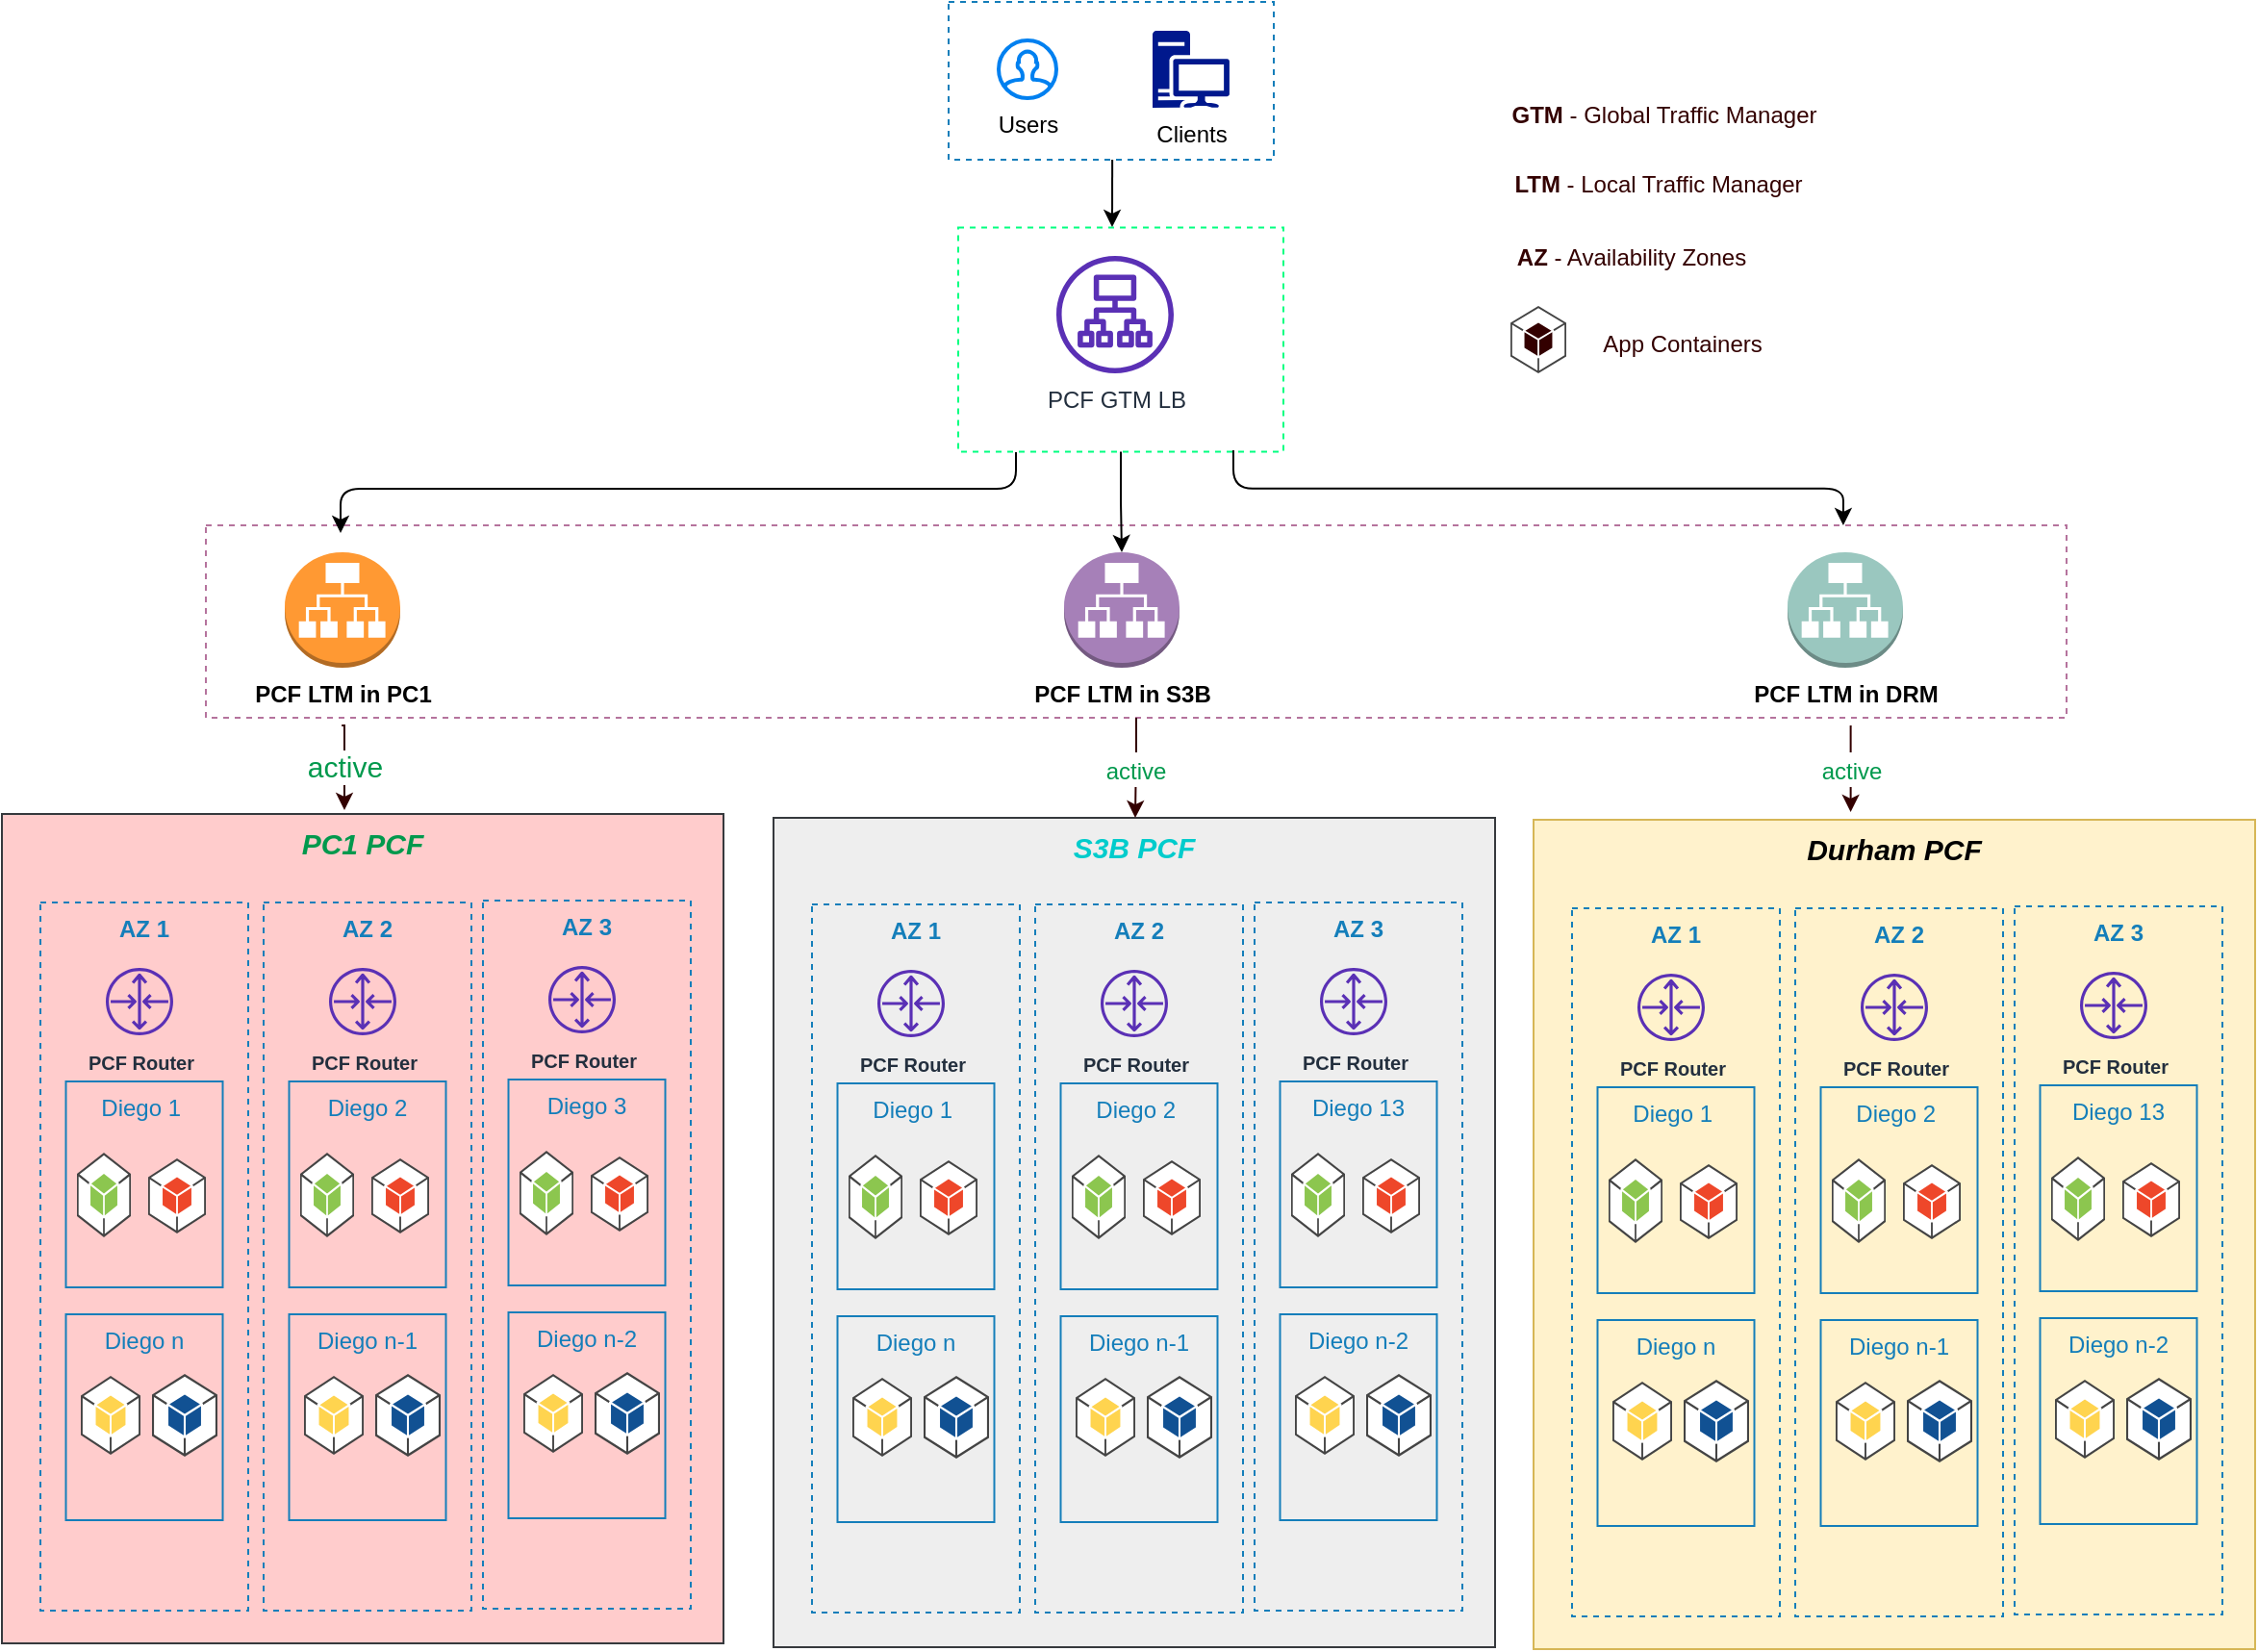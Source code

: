 <mxfile version="14.6.0" type="github">
  <diagram id="tc6vuVGwCVXS1qEcOIbm" name="Page-1">
    <mxGraphModel dx="1422" dy="794" grid="0" gridSize="10" guides="1" tooltips="1" connect="1" arrows="1" fold="1" page="0" pageScale="1" pageWidth="850" pageHeight="1100" math="0" shadow="0">
      <root>
        <mxCell id="0" />
        <mxCell id="1" parent="0" />
        <mxCell id="mSUhU7dha5wKDlsOF0BO-2" value="" style="fillColor=none;dashed=1;verticalAlign=top;fontStyle=0;fontColor=#147EBA;strokeColor=#B5739D;" parent="1" vertex="1">
          <mxGeometry x="140" y="272" width="967" height="100" as="geometry" />
        </mxCell>
        <mxCell id="vAZ1_Js3ERbQowNeJx3b-1" value="Users" style="html=1;verticalLabelPosition=bottom;align=center;labelBackgroundColor=#ffffff;verticalAlign=top;strokeWidth=2;strokeColor=#0080F0;shadow=0;dashed=0;shape=mxgraph.ios7.icons.user;" parent="1" vertex="1">
          <mxGeometry x="552" y="20" width="30" height="30" as="geometry" />
        </mxCell>
        <mxCell id="vAZ1_Js3ERbQowNeJx3b-2" value="Clients" style="aspect=fixed;pointerEvents=1;shadow=0;dashed=0;html=1;strokeColor=none;labelPosition=center;verticalLabelPosition=bottom;verticalAlign=top;align=center;fillColor=#00188D;shape=mxgraph.mscae.enterprise.workstation_client" parent="1" vertex="1">
          <mxGeometry x="632" y="15" width="40" height="40" as="geometry" />
        </mxCell>
        <mxCell id="vAZ1_Js3ERbQowNeJx3b-3" value="PCF GTM LB" style="outlineConnect=0;fontColor=#232F3E;gradientColor=none;fillColor=#5A30B5;strokeColor=none;dashed=0;verticalLabelPosition=bottom;verticalAlign=top;align=center;html=1;fontSize=12;fontStyle=0;aspect=fixed;pointerEvents=1;shape=mxgraph.aws4.application_load_balancer;" parent="1" vertex="1">
          <mxGeometry x="582" y="132" width="61" height="61" as="geometry" />
        </mxCell>
        <mxCell id="vAZ1_Js3ERbQowNeJx3b-4" value="&lt;b&gt;PCF LTM in S3B&lt;/b&gt;" style="outlineConnect=0;dashed=0;verticalLabelPosition=bottom;verticalAlign=top;align=center;html=1;shape=mxgraph.aws3.application_load_balancer;gradientColor=none;fillColor=#A680B8;" parent="1" vertex="1">
          <mxGeometry x="586" y="286" width="60" height="60" as="geometry" />
        </mxCell>
        <mxCell id="vAZ1_Js3ERbQowNeJx3b-5" value="&lt;b&gt;PCF LTM in DRM&lt;/b&gt;" style="outlineConnect=0;dashed=0;verticalLabelPosition=bottom;verticalAlign=top;align=center;html=1;shape=mxgraph.aws3.application_load_balancer;gradientColor=none;fillColor=#9AC7BF;" parent="1" vertex="1">
          <mxGeometry x="962" y="286" width="60" height="60" as="geometry" />
        </mxCell>
        <mxCell id="vAZ1_Js3ERbQowNeJx3b-6" value="PC1 PCF" style="fillColor=#ffcccc;verticalAlign=top;fontStyle=3;strokeColor=#36393d;fontSize=15;fontColor=#00994D;" parent="1" vertex="1">
          <mxGeometry x="34" y="422" width="375" height="431" as="geometry" />
        </mxCell>
        <mxCell id="vAZ1_Js3ERbQowNeJx3b-20" value="" style="group" parent="1" vertex="1" connectable="0">
          <mxGeometry x="54" y="468" width="108" height="368" as="geometry" />
        </mxCell>
        <mxCell id="vAZ1_Js3ERbQowNeJx3b-7" value="AZ 1" style="fillColor=none;strokeColor=#147EBA;dashed=1;verticalAlign=top;fontStyle=1;fontColor=#147EBA;" parent="vAZ1_Js3ERbQowNeJx3b-20" vertex="1">
          <mxGeometry width="108" height="368" as="geometry" />
        </mxCell>
        <mxCell id="vAZ1_Js3ERbQowNeJx3b-13" value="Diego 1 " style="fillColor=none;strokeColor=#147EBA;verticalAlign=top;fontStyle=0;fontColor=#147EBA;" parent="vAZ1_Js3ERbQowNeJx3b-20" vertex="1">
          <mxGeometry x="13.25" y="93" width="81.5" height="107" as="geometry" />
        </mxCell>
        <mxCell id="vAZ1_Js3ERbQowNeJx3b-14" value="Diego n" style="fillColor=none;strokeColor=#147EBA;verticalAlign=top;fontStyle=0;fontColor=#147EBA;" parent="vAZ1_Js3ERbQowNeJx3b-20" vertex="1">
          <mxGeometry x="13.25" y="214" width="81.5" height="107" as="geometry" />
        </mxCell>
        <mxCell id="vAZ1_Js3ERbQowNeJx3b-15" value="" style="outlineConnect=0;dashed=0;verticalLabelPosition=bottom;verticalAlign=top;align=center;html=1;shape=mxgraph.aws3.android;fillColor=#8CC64F;gradientColor=none;strokeColor=#330000;fontColor=#00994D;" parent="vAZ1_Js3ERbQowNeJx3b-20" vertex="1">
          <mxGeometry x="19" y="130" width="28" height="44" as="geometry" />
        </mxCell>
        <mxCell id="vAZ1_Js3ERbQowNeJx3b-16" value="" style="outlineConnect=0;dashed=0;verticalLabelPosition=bottom;verticalAlign=top;align=center;html=1;shape=mxgraph.aws3.android;fillColor=#EE472A;gradientColor=none;strokeColor=#330000;fontColor=#00994D;" parent="vAZ1_Js3ERbQowNeJx3b-20" vertex="1">
          <mxGeometry x="56" y="133" width="30" height="39" as="geometry" />
        </mxCell>
        <mxCell id="vAZ1_Js3ERbQowNeJx3b-17" value="" style="outlineConnect=0;dashed=0;verticalLabelPosition=bottom;verticalAlign=top;align=center;html=1;shape=mxgraph.aws3.android;fillColor=#FFD44F;gradientColor=none;strokeColor=#330000;fontColor=#00994D;" parent="vAZ1_Js3ERbQowNeJx3b-20" vertex="1">
          <mxGeometry x="21" y="246" width="31" height="41" as="geometry" />
        </mxCell>
        <mxCell id="vAZ1_Js3ERbQowNeJx3b-18" value="" style="outlineConnect=0;dashed=0;verticalLabelPosition=bottom;verticalAlign=top;align=center;html=1;shape=mxgraph.aws3.android;fillColor=#115193;gradientColor=none;strokeColor=#330000;fontColor=#00994D;" parent="vAZ1_Js3ERbQowNeJx3b-20" vertex="1">
          <mxGeometry x="58" y="245" width="34" height="43" as="geometry" />
        </mxCell>
        <mxCell id="vAZ1_Js3ERbQowNeJx3b-19" value="&lt;font style=&quot;font-size: 10px&quot;&gt;&lt;b&gt;PCF Router&lt;/b&gt;&lt;/font&gt;" style="outlineConnect=0;fontColor=#232F3E;gradientColor=none;fillColor=#5A30B5;strokeColor=none;dashed=0;verticalLabelPosition=bottom;verticalAlign=top;align=center;html=1;fontSize=12;fontStyle=0;aspect=fixed;pointerEvents=1;shape=mxgraph.aws4.router;" parent="vAZ1_Js3ERbQowNeJx3b-20" vertex="1">
          <mxGeometry x="34" y="34" width="35" height="35" as="geometry" />
        </mxCell>
        <mxCell id="vAZ1_Js3ERbQowNeJx3b-21" value="" style="group" parent="1" vertex="1" connectable="0">
          <mxGeometry x="170" y="468" width="108" height="368" as="geometry" />
        </mxCell>
        <mxCell id="vAZ1_Js3ERbQowNeJx3b-22" value="AZ 2" style="fillColor=none;strokeColor=#147EBA;dashed=1;verticalAlign=top;fontStyle=1;fontColor=#147EBA;" parent="vAZ1_Js3ERbQowNeJx3b-21" vertex="1">
          <mxGeometry width="108" height="368" as="geometry" />
        </mxCell>
        <mxCell id="vAZ1_Js3ERbQowNeJx3b-23" value="Diego 2" style="fillColor=none;strokeColor=#147EBA;verticalAlign=top;fontStyle=0;fontColor=#147EBA;" parent="vAZ1_Js3ERbQowNeJx3b-21" vertex="1">
          <mxGeometry x="13.25" y="93" width="81.5" height="107" as="geometry" />
        </mxCell>
        <mxCell id="vAZ1_Js3ERbQowNeJx3b-24" value="Diego n-1" style="fillColor=none;strokeColor=#147EBA;verticalAlign=top;fontStyle=0;fontColor=#147EBA;" parent="vAZ1_Js3ERbQowNeJx3b-21" vertex="1">
          <mxGeometry x="13.25" y="214" width="81.5" height="107" as="geometry" />
        </mxCell>
        <mxCell id="vAZ1_Js3ERbQowNeJx3b-25" value="" style="outlineConnect=0;dashed=0;verticalLabelPosition=bottom;verticalAlign=top;align=center;html=1;shape=mxgraph.aws3.android;fillColor=#8CC64F;gradientColor=none;strokeColor=#330000;fontColor=#00994D;" parent="vAZ1_Js3ERbQowNeJx3b-21" vertex="1">
          <mxGeometry x="19" y="130" width="28" height="44" as="geometry" />
        </mxCell>
        <mxCell id="vAZ1_Js3ERbQowNeJx3b-26" value="" style="outlineConnect=0;dashed=0;verticalLabelPosition=bottom;verticalAlign=top;align=center;html=1;shape=mxgraph.aws3.android;fillColor=#EE472A;gradientColor=none;strokeColor=#330000;fontColor=#00994D;" parent="vAZ1_Js3ERbQowNeJx3b-21" vertex="1">
          <mxGeometry x="56" y="133" width="30" height="39" as="geometry" />
        </mxCell>
        <mxCell id="vAZ1_Js3ERbQowNeJx3b-27" value="" style="outlineConnect=0;dashed=0;verticalLabelPosition=bottom;verticalAlign=top;align=center;html=1;shape=mxgraph.aws3.android;fillColor=#FFD44F;gradientColor=none;strokeColor=#330000;fontColor=#00994D;" parent="vAZ1_Js3ERbQowNeJx3b-21" vertex="1">
          <mxGeometry x="21" y="246" width="31" height="41" as="geometry" />
        </mxCell>
        <mxCell id="vAZ1_Js3ERbQowNeJx3b-28" value="" style="outlineConnect=0;dashed=0;verticalLabelPosition=bottom;verticalAlign=top;align=center;html=1;shape=mxgraph.aws3.android;fillColor=#115193;gradientColor=none;strokeColor=#330000;fontColor=#00994D;" parent="vAZ1_Js3ERbQowNeJx3b-21" vertex="1">
          <mxGeometry x="58" y="245" width="34" height="43" as="geometry" />
        </mxCell>
        <mxCell id="vAZ1_Js3ERbQowNeJx3b-29" value="&lt;font style=&quot;font-size: 10px&quot;&gt;&lt;b&gt;PCF Router&lt;/b&gt;&lt;/font&gt;" style="outlineConnect=0;fontColor=#232F3E;gradientColor=none;fillColor=#5A30B5;strokeColor=none;dashed=0;verticalLabelPosition=bottom;verticalAlign=top;align=center;html=1;fontSize=12;fontStyle=0;aspect=fixed;pointerEvents=1;shape=mxgraph.aws4.router;" parent="vAZ1_Js3ERbQowNeJx3b-21" vertex="1">
          <mxGeometry x="34" y="34" width="35" height="35" as="geometry" />
        </mxCell>
        <mxCell id="vAZ1_Js3ERbQowNeJx3b-30" value="" style="group" parent="1" vertex="1" connectable="0">
          <mxGeometry x="284" y="467" width="108" height="368" as="geometry" />
        </mxCell>
        <mxCell id="vAZ1_Js3ERbQowNeJx3b-31" value="AZ 3" style="fillColor=none;strokeColor=#147EBA;dashed=1;verticalAlign=top;fontStyle=1;fontColor=#147EBA;" parent="vAZ1_Js3ERbQowNeJx3b-30" vertex="1">
          <mxGeometry width="108" height="368" as="geometry" />
        </mxCell>
        <mxCell id="vAZ1_Js3ERbQowNeJx3b-32" value="Diego 3" style="fillColor=none;strokeColor=#147EBA;verticalAlign=top;fontStyle=0;fontColor=#147EBA;" parent="vAZ1_Js3ERbQowNeJx3b-30" vertex="1">
          <mxGeometry x="13.25" y="93" width="81.5" height="107" as="geometry" />
        </mxCell>
        <mxCell id="vAZ1_Js3ERbQowNeJx3b-33" value="Diego n-2" style="fillColor=none;strokeColor=#147EBA;verticalAlign=top;fontStyle=0;fontColor=#147EBA;" parent="vAZ1_Js3ERbQowNeJx3b-30" vertex="1">
          <mxGeometry x="13.25" y="214" width="81.5" height="107" as="geometry" />
        </mxCell>
        <mxCell id="vAZ1_Js3ERbQowNeJx3b-34" value="" style="outlineConnect=0;dashed=0;verticalLabelPosition=bottom;verticalAlign=top;align=center;html=1;shape=mxgraph.aws3.android;fillColor=#8CC64F;gradientColor=none;strokeColor=#330000;fontColor=#00994D;" parent="vAZ1_Js3ERbQowNeJx3b-30" vertex="1">
          <mxGeometry x="19" y="130" width="28" height="44" as="geometry" />
        </mxCell>
        <mxCell id="vAZ1_Js3ERbQowNeJx3b-35" value="" style="outlineConnect=0;dashed=0;verticalLabelPosition=bottom;verticalAlign=top;align=center;html=1;shape=mxgraph.aws3.android;fillColor=#EE472A;gradientColor=none;strokeColor=#330000;fontColor=#00994D;" parent="vAZ1_Js3ERbQowNeJx3b-30" vertex="1">
          <mxGeometry x="56" y="133" width="30" height="39" as="geometry" />
        </mxCell>
        <mxCell id="vAZ1_Js3ERbQowNeJx3b-36" value="" style="outlineConnect=0;dashed=0;verticalLabelPosition=bottom;verticalAlign=top;align=center;html=1;shape=mxgraph.aws3.android;fillColor=#FFD44F;gradientColor=none;strokeColor=#330000;fontColor=#00994D;" parent="vAZ1_Js3ERbQowNeJx3b-30" vertex="1">
          <mxGeometry x="21" y="246" width="31" height="41" as="geometry" />
        </mxCell>
        <mxCell id="vAZ1_Js3ERbQowNeJx3b-37" value="" style="outlineConnect=0;dashed=0;verticalLabelPosition=bottom;verticalAlign=top;align=center;html=1;shape=mxgraph.aws3.android;fillColor=#115193;gradientColor=none;strokeColor=#330000;fontColor=#00994D;" parent="vAZ1_Js3ERbQowNeJx3b-30" vertex="1">
          <mxGeometry x="58" y="245" width="34" height="43" as="geometry" />
        </mxCell>
        <mxCell id="vAZ1_Js3ERbQowNeJx3b-38" value="&lt;font style=&quot;font-size: 10px&quot;&gt;&lt;b&gt;PCF Router&lt;/b&gt;&lt;/font&gt;" style="outlineConnect=0;fontColor=#232F3E;gradientColor=none;fillColor=#5A30B5;strokeColor=none;dashed=0;verticalLabelPosition=bottom;verticalAlign=top;align=center;html=1;fontSize=12;fontStyle=0;aspect=fixed;pointerEvents=1;shape=mxgraph.aws4.router;" parent="vAZ1_Js3ERbQowNeJx3b-30" vertex="1">
          <mxGeometry x="34" y="34" width="35" height="35" as="geometry" />
        </mxCell>
        <mxCell id="vAZ1_Js3ERbQowNeJx3b-39" value="S3B PCF" style="verticalAlign=top;fontStyle=3;fontSize=15;fillColor=#eeeeee;strokeColor=#36393d;fontColor=#00CCCC;" parent="1" vertex="1">
          <mxGeometry x="435" y="424" width="375" height="431" as="geometry" />
        </mxCell>
        <mxCell id="vAZ1_Js3ERbQowNeJx3b-40" value="" style="group" parent="1" vertex="1" connectable="0">
          <mxGeometry x="455" y="469" width="108" height="368" as="geometry" />
        </mxCell>
        <mxCell id="vAZ1_Js3ERbQowNeJx3b-41" value="AZ 1" style="fillColor=none;strokeColor=#147EBA;dashed=1;verticalAlign=top;fontStyle=1;fontColor=#147EBA;" parent="vAZ1_Js3ERbQowNeJx3b-40" vertex="1">
          <mxGeometry width="108" height="368" as="geometry" />
        </mxCell>
        <mxCell id="vAZ1_Js3ERbQowNeJx3b-42" value="Diego 1 " style="fillColor=none;strokeColor=#147EBA;verticalAlign=top;fontStyle=0;fontColor=#147EBA;" parent="vAZ1_Js3ERbQowNeJx3b-40" vertex="1">
          <mxGeometry x="13.25" y="93" width="81.5" height="107" as="geometry" />
        </mxCell>
        <mxCell id="vAZ1_Js3ERbQowNeJx3b-43" value="Diego n" style="fillColor=none;strokeColor=#147EBA;verticalAlign=top;fontStyle=0;fontColor=#147EBA;" parent="vAZ1_Js3ERbQowNeJx3b-40" vertex="1">
          <mxGeometry x="13.25" y="214" width="81.5" height="107" as="geometry" />
        </mxCell>
        <mxCell id="vAZ1_Js3ERbQowNeJx3b-44" value="" style="outlineConnect=0;dashed=0;verticalLabelPosition=bottom;verticalAlign=top;align=center;html=1;shape=mxgraph.aws3.android;fillColor=#8CC64F;gradientColor=none;strokeColor=#330000;fontColor=#00994D;" parent="vAZ1_Js3ERbQowNeJx3b-40" vertex="1">
          <mxGeometry x="19" y="130" width="28" height="44" as="geometry" />
        </mxCell>
        <mxCell id="vAZ1_Js3ERbQowNeJx3b-45" value="" style="outlineConnect=0;dashed=0;verticalLabelPosition=bottom;verticalAlign=top;align=center;html=1;shape=mxgraph.aws3.android;fillColor=#EE472A;gradientColor=none;strokeColor=#330000;fontColor=#00994D;" parent="vAZ1_Js3ERbQowNeJx3b-40" vertex="1">
          <mxGeometry x="56" y="133" width="30" height="39" as="geometry" />
        </mxCell>
        <mxCell id="vAZ1_Js3ERbQowNeJx3b-46" value="" style="outlineConnect=0;dashed=0;verticalLabelPosition=bottom;verticalAlign=top;align=center;html=1;shape=mxgraph.aws3.android;fillColor=#FFD44F;gradientColor=none;strokeColor=#330000;fontColor=#00994D;" parent="vAZ1_Js3ERbQowNeJx3b-40" vertex="1">
          <mxGeometry x="21" y="246" width="31" height="41" as="geometry" />
        </mxCell>
        <mxCell id="vAZ1_Js3ERbQowNeJx3b-47" value="" style="outlineConnect=0;dashed=0;verticalLabelPosition=bottom;verticalAlign=top;align=center;html=1;shape=mxgraph.aws3.android;fillColor=#115193;gradientColor=none;strokeColor=#330000;fontColor=#00994D;" parent="vAZ1_Js3ERbQowNeJx3b-40" vertex="1">
          <mxGeometry x="58" y="245" width="34" height="43" as="geometry" />
        </mxCell>
        <mxCell id="vAZ1_Js3ERbQowNeJx3b-48" value="&lt;font style=&quot;font-size: 10px&quot;&gt;&lt;b&gt;PCF Router&lt;/b&gt;&lt;/font&gt;" style="outlineConnect=0;fontColor=#232F3E;gradientColor=none;fillColor=#5A30B5;strokeColor=none;dashed=0;verticalLabelPosition=bottom;verticalAlign=top;align=center;html=1;fontSize=12;fontStyle=0;aspect=fixed;pointerEvents=1;shape=mxgraph.aws4.router;" parent="vAZ1_Js3ERbQowNeJx3b-40" vertex="1">
          <mxGeometry x="34" y="34" width="35" height="35" as="geometry" />
        </mxCell>
        <mxCell id="vAZ1_Js3ERbQowNeJx3b-49" value="" style="group" parent="1" vertex="1" connectable="0">
          <mxGeometry x="571" y="469" width="108" height="368" as="geometry" />
        </mxCell>
        <mxCell id="vAZ1_Js3ERbQowNeJx3b-50" value="AZ 2" style="fillColor=none;strokeColor=#147EBA;dashed=1;verticalAlign=top;fontStyle=1;fontColor=#147EBA;" parent="vAZ1_Js3ERbQowNeJx3b-49" vertex="1">
          <mxGeometry width="108" height="368" as="geometry" />
        </mxCell>
        <mxCell id="vAZ1_Js3ERbQowNeJx3b-51" value="Diego 2 " style="fillColor=none;strokeColor=#147EBA;verticalAlign=top;fontStyle=0;fontColor=#147EBA;" parent="vAZ1_Js3ERbQowNeJx3b-49" vertex="1">
          <mxGeometry x="13.25" y="93" width="81.5" height="107" as="geometry" />
        </mxCell>
        <mxCell id="vAZ1_Js3ERbQowNeJx3b-52" value="Diego n-1" style="fillColor=none;strokeColor=#147EBA;verticalAlign=top;fontStyle=0;fontColor=#147EBA;" parent="vAZ1_Js3ERbQowNeJx3b-49" vertex="1">
          <mxGeometry x="13.25" y="214" width="81.5" height="107" as="geometry" />
        </mxCell>
        <mxCell id="vAZ1_Js3ERbQowNeJx3b-53" value="" style="outlineConnect=0;dashed=0;verticalLabelPosition=bottom;verticalAlign=top;align=center;html=1;shape=mxgraph.aws3.android;fillColor=#8CC64F;gradientColor=none;strokeColor=#330000;fontColor=#00994D;" parent="vAZ1_Js3ERbQowNeJx3b-49" vertex="1">
          <mxGeometry x="19" y="130" width="28" height="44" as="geometry" />
        </mxCell>
        <mxCell id="vAZ1_Js3ERbQowNeJx3b-54" value="" style="outlineConnect=0;dashed=0;verticalLabelPosition=bottom;verticalAlign=top;align=center;html=1;shape=mxgraph.aws3.android;fillColor=#EE472A;gradientColor=none;strokeColor=#330000;fontColor=#00994D;" parent="vAZ1_Js3ERbQowNeJx3b-49" vertex="1">
          <mxGeometry x="56" y="133" width="30" height="39" as="geometry" />
        </mxCell>
        <mxCell id="vAZ1_Js3ERbQowNeJx3b-55" value="" style="outlineConnect=0;dashed=0;verticalLabelPosition=bottom;verticalAlign=top;align=center;html=1;shape=mxgraph.aws3.android;fillColor=#FFD44F;gradientColor=none;strokeColor=#330000;fontColor=#00994D;" parent="vAZ1_Js3ERbQowNeJx3b-49" vertex="1">
          <mxGeometry x="21" y="246" width="31" height="41" as="geometry" />
        </mxCell>
        <mxCell id="vAZ1_Js3ERbQowNeJx3b-56" value="" style="outlineConnect=0;dashed=0;verticalLabelPosition=bottom;verticalAlign=top;align=center;html=1;shape=mxgraph.aws3.android;fillColor=#115193;gradientColor=none;strokeColor=#330000;fontColor=#00994D;" parent="vAZ1_Js3ERbQowNeJx3b-49" vertex="1">
          <mxGeometry x="58" y="245" width="34" height="43" as="geometry" />
        </mxCell>
        <mxCell id="vAZ1_Js3ERbQowNeJx3b-57" value="&lt;font style=&quot;font-size: 10px&quot;&gt;&lt;b&gt;PCF Router&lt;/b&gt;&lt;/font&gt;" style="outlineConnect=0;fontColor=#232F3E;gradientColor=none;fillColor=#5A30B5;strokeColor=none;dashed=0;verticalLabelPosition=bottom;verticalAlign=top;align=center;html=1;fontSize=12;fontStyle=0;aspect=fixed;pointerEvents=1;shape=mxgraph.aws4.router;" parent="vAZ1_Js3ERbQowNeJx3b-49" vertex="1">
          <mxGeometry x="34" y="34" width="35" height="35" as="geometry" />
        </mxCell>
        <mxCell id="vAZ1_Js3ERbQowNeJx3b-58" value="" style="group" parent="1" vertex="1" connectable="0">
          <mxGeometry x="685" y="468" width="108" height="368" as="geometry" />
        </mxCell>
        <mxCell id="vAZ1_Js3ERbQowNeJx3b-59" value="AZ 3" style="fillColor=none;strokeColor=#147EBA;dashed=1;verticalAlign=top;fontStyle=1;fontColor=#147EBA;" parent="vAZ1_Js3ERbQowNeJx3b-58" vertex="1">
          <mxGeometry width="108" height="368" as="geometry" />
        </mxCell>
        <mxCell id="vAZ1_Js3ERbQowNeJx3b-60" value="Diego 13" style="fillColor=none;strokeColor=#147EBA;verticalAlign=top;fontStyle=0;fontColor=#147EBA;" parent="vAZ1_Js3ERbQowNeJx3b-58" vertex="1">
          <mxGeometry x="13.25" y="93" width="81.5" height="107" as="geometry" />
        </mxCell>
        <mxCell id="vAZ1_Js3ERbQowNeJx3b-61" value="Diego n-2" style="fillColor=none;strokeColor=#147EBA;verticalAlign=top;fontStyle=0;fontColor=#147EBA;" parent="vAZ1_Js3ERbQowNeJx3b-58" vertex="1">
          <mxGeometry x="13.25" y="214" width="81.5" height="107" as="geometry" />
        </mxCell>
        <mxCell id="vAZ1_Js3ERbQowNeJx3b-62" value="" style="outlineConnect=0;dashed=0;verticalLabelPosition=bottom;verticalAlign=top;align=center;html=1;shape=mxgraph.aws3.android;fillColor=#8CC64F;gradientColor=none;strokeColor=#330000;fontColor=#00994D;" parent="vAZ1_Js3ERbQowNeJx3b-58" vertex="1">
          <mxGeometry x="19" y="130" width="28" height="44" as="geometry" />
        </mxCell>
        <mxCell id="vAZ1_Js3ERbQowNeJx3b-63" value="" style="outlineConnect=0;dashed=0;verticalLabelPosition=bottom;verticalAlign=top;align=center;html=1;shape=mxgraph.aws3.android;fillColor=#EE472A;gradientColor=none;strokeColor=#330000;fontColor=#00994D;" parent="vAZ1_Js3ERbQowNeJx3b-58" vertex="1">
          <mxGeometry x="56" y="133" width="30" height="39" as="geometry" />
        </mxCell>
        <mxCell id="vAZ1_Js3ERbQowNeJx3b-64" value="" style="outlineConnect=0;dashed=0;verticalLabelPosition=bottom;verticalAlign=top;align=center;html=1;shape=mxgraph.aws3.android;fillColor=#FFD44F;gradientColor=none;strokeColor=#330000;fontColor=#00994D;" parent="vAZ1_Js3ERbQowNeJx3b-58" vertex="1">
          <mxGeometry x="21" y="246" width="31" height="41" as="geometry" />
        </mxCell>
        <mxCell id="vAZ1_Js3ERbQowNeJx3b-65" value="" style="outlineConnect=0;dashed=0;verticalLabelPosition=bottom;verticalAlign=top;align=center;html=1;shape=mxgraph.aws3.android;fillColor=#115193;gradientColor=none;strokeColor=#330000;fontColor=#00994D;" parent="vAZ1_Js3ERbQowNeJx3b-58" vertex="1">
          <mxGeometry x="58" y="245" width="34" height="43" as="geometry" />
        </mxCell>
        <mxCell id="vAZ1_Js3ERbQowNeJx3b-66" value="&lt;font style=&quot;font-size: 10px&quot;&gt;&lt;b&gt;PCF Router&lt;/b&gt;&lt;/font&gt;" style="outlineConnect=0;fontColor=#232F3E;gradientColor=none;fillColor=#5A30B5;strokeColor=none;dashed=0;verticalLabelPosition=bottom;verticalAlign=top;align=center;html=1;fontSize=12;fontStyle=0;aspect=fixed;pointerEvents=1;shape=mxgraph.aws4.router;" parent="vAZ1_Js3ERbQowNeJx3b-58" vertex="1">
          <mxGeometry x="34" y="34" width="35" height="35" as="geometry" />
        </mxCell>
        <mxCell id="vAZ1_Js3ERbQowNeJx3b-69" value="" style="fillColor=none;strokeColor=#147EBA;dashed=1;verticalAlign=top;fontStyle=0;fontColor=#147EBA;" parent="1" vertex="1">
          <mxGeometry x="526" width="169" height="82" as="geometry" />
        </mxCell>
        <mxCell id="yewCtgdkspyeEMJHnDZA-30" value="" style="edgeStyle=orthogonalEdgeStyle;rounded=0;orthogonalLoop=1;jettySize=auto;html=1;" edge="1" parent="1" source="vAZ1_Js3ERbQowNeJx3b-70" target="vAZ1_Js3ERbQowNeJx3b-4">
          <mxGeometry relative="1" as="geometry" />
        </mxCell>
        <mxCell id="vAZ1_Js3ERbQowNeJx3b-70" value="" style="fillColor=none;dashed=1;verticalAlign=top;fontStyle=0;fontColor=#147EBA;strokeColor=#00FF80;" parent="1" vertex="1">
          <mxGeometry x="531" y="117.25" width="169" height="116.5" as="geometry" />
        </mxCell>
        <mxCell id="mSUhU7dha5wKDlsOF0BO-14" value="&lt;font style=&quot;font-size: 12px&quot;&gt;active&lt;/font&gt;" style="edgeStyle=orthogonalEdgeStyle;rounded=0;orthogonalLoop=1;jettySize=auto;html=1;strokeColor=#330000;fontSize=15;fontColor=#00994D;exitX=0.5;exitY=1;exitDx=0;exitDy=0;" parent="1" source="mSUhU7dha5wKDlsOF0BO-2" target="vAZ1_Js3ERbQowNeJx3b-39" edge="1">
          <mxGeometry relative="1" as="geometry">
            <Array as="points">
              <mxPoint x="623" y="388" />
              <mxPoint x="623" y="388" />
            </Array>
          </mxGeometry>
        </mxCell>
        <mxCell id="mSUhU7dha5wKDlsOF0BO-3" value="" style="endArrow=classic;html=1;fontSize=15;fontColor=#00994D;exitX=0.456;exitY=1.037;exitDx=0;exitDy=0;exitPerimeter=0;" parent="1" edge="1">
          <mxGeometry width="50" height="50" relative="1" as="geometry">
            <mxPoint x="611.064" y="82.004" as="sourcePoint" />
            <mxPoint x="611" y="116.97" as="targetPoint" />
          </mxGeometry>
        </mxCell>
        <mxCell id="mSUhU7dha5wKDlsOF0BO-4" value="" style="endArrow=classic;html=1;fontSize=15;fontColor=#00994D;edgeStyle=orthogonalEdgeStyle;" parent="1" edge="1">
          <mxGeometry width="50" height="50" relative="1" as="geometry">
            <mxPoint x="561" y="234" as="sourcePoint" />
            <mxPoint x="210" y="276" as="targetPoint" />
            <Array as="points">
              <mxPoint x="561" y="253" />
              <mxPoint x="210" y="253" />
            </Array>
          </mxGeometry>
        </mxCell>
        <mxCell id="mSUhU7dha5wKDlsOF0BO-5" value="" style="endArrow=classic;html=1;fontSize=15;fontColor=#00994D;exitX=0.846;exitY=0.994;exitDx=0;exitDy=0;entryX=0.88;entryY=0;entryDx=0;entryDy=0;entryPerimeter=0;edgeStyle=orthogonalEdgeStyle;exitPerimeter=0;" parent="1" source="vAZ1_Js3ERbQowNeJx3b-70" target="mSUhU7dha5wKDlsOF0BO-2" edge="1">
          <mxGeometry width="50" height="50" relative="1" as="geometry">
            <mxPoint x="367.25" y="259.5" as="sourcePoint" />
            <mxPoint x="209.078" y="286.026" as="targetPoint" />
          </mxGeometry>
        </mxCell>
        <mxCell id="mSUhU7dha5wKDlsOF0BO-15" value="active" style="edgeStyle=orthogonalEdgeStyle;rounded=0;orthogonalLoop=1;jettySize=auto;html=1;strokeColor=#330000;fontSize=15;fontColor=#00994D;exitX=0.073;exitY=1.04;exitDx=0;exitDy=0;exitPerimeter=0;" parent="1" edge="1" source="mSUhU7dha5wKDlsOF0BO-2">
          <mxGeometry relative="1" as="geometry">
            <mxPoint x="410" y="373" as="sourcePoint" />
            <mxPoint x="212" y="420" as="targetPoint" />
            <Array as="points">
              <mxPoint x="212" y="376" />
            </Array>
          </mxGeometry>
        </mxCell>
        <mxCell id="mSUhU7dha5wKDlsOF0BO-16" value="&lt;font style=&quot;font-size: 12px&quot; color=&quot;#330000&quot;&gt;&lt;b&gt;GTM &lt;/b&gt;- Global Traffic&amp;nbsp;&lt;/font&gt;&lt;font color=&quot;#330000&quot;&gt;&lt;span style=&quot;font-size: 12px&quot;&gt;Manager&lt;/span&gt;&lt;/font&gt;" style="text;html=1;strokeColor=none;fillColor=none;align=center;verticalAlign=middle;whiteSpace=wrap;rounded=0;fontSize=15;fontColor=#00994D;" parent="1" vertex="1">
          <mxGeometry x="786" y="47" width="224" height="20" as="geometry" />
        </mxCell>
        <mxCell id="mSUhU7dha5wKDlsOF0BO-17" value="&lt;font style=&quot;font-size: 12px&quot; color=&quot;#330000&quot;&gt;&lt;b&gt;LTM &lt;/b&gt;- Local Traffic&amp;nbsp;&lt;/font&gt;&lt;font color=&quot;#330000&quot;&gt;&lt;span style=&quot;font-size: 12px&quot;&gt;Manager&lt;/span&gt;&lt;/font&gt;" style="text;html=1;strokeColor=none;fillColor=none;align=center;verticalAlign=middle;whiteSpace=wrap;rounded=0;fontSize=15;fontColor=#00994D;" parent="1" vertex="1">
          <mxGeometry x="783" y="83" width="224" height="20" as="geometry" />
        </mxCell>
        <mxCell id="mSUhU7dha5wKDlsOF0BO-18" value="&lt;font style=&quot;font-size: 12px&quot; color=&quot;#330000&quot;&gt;&lt;b&gt;AZ&amp;nbsp;&lt;/b&gt;- Availability Zones&lt;/font&gt;" style="text;html=1;strokeColor=none;fillColor=none;align=center;verticalAlign=middle;whiteSpace=wrap;rounded=0;fontSize=15;fontColor=#00994D;" parent="1" vertex="1">
          <mxGeometry x="804" y="121" width="154" height="20" as="geometry" />
        </mxCell>
        <mxCell id="mSUhU7dha5wKDlsOF0BO-28" value="" style="outlineConnect=0;dashed=0;verticalLabelPosition=bottom;verticalAlign=top;align=center;html=1;shape=mxgraph.aws3.android;gradientColor=none;strokeColor=#B5739D;fontSize=15;fontColor=#00994D;fillColor=#330000;" parent="1" vertex="1">
          <mxGeometry x="818" y="158" width="29" height="35" as="geometry" />
        </mxCell>
        <mxCell id="mSUhU7dha5wKDlsOF0BO-29" value="&lt;font color=&quot;#330000&quot;&gt;&lt;span style=&quot;font-size: 12px&quot;&gt;App Containers&lt;/span&gt;&lt;/font&gt;" style="text;html=1;strokeColor=none;fillColor=none;align=center;verticalAlign=middle;whiteSpace=wrap;rounded=0;fontSize=15;fontColor=#00994D;" parent="1" vertex="1">
          <mxGeometry x="849" y="165.5" width="117" height="20" as="geometry" />
        </mxCell>
        <mxCell id="yewCtgdkspyeEMJHnDZA-1" value="Durham PCF" style="verticalAlign=top;fontStyle=3;fontSize=15;fillColor=#fff2cc;strokeColor=#d6b656;" vertex="1" parent="1">
          <mxGeometry x="830" y="425" width="375" height="431" as="geometry" />
        </mxCell>
        <mxCell id="yewCtgdkspyeEMJHnDZA-2" value="" style="group" vertex="1" connectable="0" parent="1">
          <mxGeometry x="850" y="471" width="108" height="368" as="geometry" />
        </mxCell>
        <mxCell id="yewCtgdkspyeEMJHnDZA-3" value="AZ 1" style="fillColor=none;strokeColor=#147EBA;dashed=1;verticalAlign=top;fontStyle=1;fontColor=#147EBA;" vertex="1" parent="yewCtgdkspyeEMJHnDZA-2">
          <mxGeometry width="108" height="368" as="geometry" />
        </mxCell>
        <mxCell id="yewCtgdkspyeEMJHnDZA-4" value="Diego 1 " style="fillColor=none;strokeColor=#147EBA;verticalAlign=top;fontStyle=0;fontColor=#147EBA;" vertex="1" parent="yewCtgdkspyeEMJHnDZA-2">
          <mxGeometry x="13.25" y="93" width="81.5" height="107" as="geometry" />
        </mxCell>
        <mxCell id="yewCtgdkspyeEMJHnDZA-5" value="Diego n" style="fillColor=none;strokeColor=#147EBA;verticalAlign=top;fontStyle=0;fontColor=#147EBA;" vertex="1" parent="yewCtgdkspyeEMJHnDZA-2">
          <mxGeometry x="13.25" y="214" width="81.5" height="107" as="geometry" />
        </mxCell>
        <mxCell id="yewCtgdkspyeEMJHnDZA-6" value="" style="outlineConnect=0;dashed=0;verticalLabelPosition=bottom;verticalAlign=top;align=center;html=1;shape=mxgraph.aws3.android;fillColor=#8CC64F;gradientColor=none;strokeColor=#330000;fontColor=#00994D;" vertex="1" parent="yewCtgdkspyeEMJHnDZA-2">
          <mxGeometry x="19" y="130" width="28" height="44" as="geometry" />
        </mxCell>
        <mxCell id="yewCtgdkspyeEMJHnDZA-7" value="" style="outlineConnect=0;dashed=0;verticalLabelPosition=bottom;verticalAlign=top;align=center;html=1;shape=mxgraph.aws3.android;fillColor=#EE472A;gradientColor=none;strokeColor=#330000;fontColor=#00994D;" vertex="1" parent="yewCtgdkspyeEMJHnDZA-2">
          <mxGeometry x="56" y="133" width="30" height="39" as="geometry" />
        </mxCell>
        <mxCell id="yewCtgdkspyeEMJHnDZA-8" value="" style="outlineConnect=0;dashed=0;verticalLabelPosition=bottom;verticalAlign=top;align=center;html=1;shape=mxgraph.aws3.android;fillColor=#FFD44F;gradientColor=none;strokeColor=#330000;fontColor=#00994D;" vertex="1" parent="yewCtgdkspyeEMJHnDZA-2">
          <mxGeometry x="21" y="246" width="31" height="41" as="geometry" />
        </mxCell>
        <mxCell id="yewCtgdkspyeEMJHnDZA-9" value="" style="outlineConnect=0;dashed=0;verticalLabelPosition=bottom;verticalAlign=top;align=center;html=1;shape=mxgraph.aws3.android;fillColor=#115193;gradientColor=none;strokeColor=#330000;fontColor=#00994D;" vertex="1" parent="yewCtgdkspyeEMJHnDZA-2">
          <mxGeometry x="58" y="245" width="34" height="43" as="geometry" />
        </mxCell>
        <mxCell id="yewCtgdkspyeEMJHnDZA-10" value="&lt;font style=&quot;font-size: 10px&quot;&gt;&lt;b&gt;PCF Router&lt;/b&gt;&lt;/font&gt;" style="outlineConnect=0;fontColor=#232F3E;gradientColor=none;fillColor=#5A30B5;strokeColor=none;dashed=0;verticalLabelPosition=bottom;verticalAlign=top;align=center;html=1;fontSize=12;fontStyle=0;aspect=fixed;pointerEvents=1;shape=mxgraph.aws4.router;" vertex="1" parent="yewCtgdkspyeEMJHnDZA-2">
          <mxGeometry x="34" y="34" width="35" height="35" as="geometry" />
        </mxCell>
        <mxCell id="yewCtgdkspyeEMJHnDZA-11" value="" style="group" vertex="1" connectable="0" parent="1">
          <mxGeometry x="966" y="471" width="108" height="368" as="geometry" />
        </mxCell>
        <mxCell id="yewCtgdkspyeEMJHnDZA-12" value="AZ 2" style="fillColor=none;strokeColor=#147EBA;dashed=1;verticalAlign=top;fontStyle=1;fontColor=#147EBA;" vertex="1" parent="yewCtgdkspyeEMJHnDZA-11">
          <mxGeometry width="108" height="368" as="geometry" />
        </mxCell>
        <mxCell id="yewCtgdkspyeEMJHnDZA-13" value="Diego 2 " style="fillColor=none;strokeColor=#147EBA;verticalAlign=top;fontStyle=0;fontColor=#147EBA;" vertex="1" parent="yewCtgdkspyeEMJHnDZA-11">
          <mxGeometry x="13.25" y="93" width="81.5" height="107" as="geometry" />
        </mxCell>
        <mxCell id="yewCtgdkspyeEMJHnDZA-14" value="Diego n-1" style="fillColor=none;strokeColor=#147EBA;verticalAlign=top;fontStyle=0;fontColor=#147EBA;" vertex="1" parent="yewCtgdkspyeEMJHnDZA-11">
          <mxGeometry x="13.25" y="214" width="81.5" height="107" as="geometry" />
        </mxCell>
        <mxCell id="yewCtgdkspyeEMJHnDZA-15" value="" style="outlineConnect=0;dashed=0;verticalLabelPosition=bottom;verticalAlign=top;align=center;html=1;shape=mxgraph.aws3.android;fillColor=#8CC64F;gradientColor=none;strokeColor=#330000;fontColor=#00994D;" vertex="1" parent="yewCtgdkspyeEMJHnDZA-11">
          <mxGeometry x="19" y="130" width="28" height="44" as="geometry" />
        </mxCell>
        <mxCell id="yewCtgdkspyeEMJHnDZA-16" value="" style="outlineConnect=0;dashed=0;verticalLabelPosition=bottom;verticalAlign=top;align=center;html=1;shape=mxgraph.aws3.android;fillColor=#EE472A;gradientColor=none;strokeColor=#330000;fontColor=#00994D;" vertex="1" parent="yewCtgdkspyeEMJHnDZA-11">
          <mxGeometry x="56" y="133" width="30" height="39" as="geometry" />
        </mxCell>
        <mxCell id="yewCtgdkspyeEMJHnDZA-17" value="" style="outlineConnect=0;dashed=0;verticalLabelPosition=bottom;verticalAlign=top;align=center;html=1;shape=mxgraph.aws3.android;fillColor=#FFD44F;gradientColor=none;strokeColor=#330000;fontColor=#00994D;" vertex="1" parent="yewCtgdkspyeEMJHnDZA-11">
          <mxGeometry x="21" y="246" width="31" height="41" as="geometry" />
        </mxCell>
        <mxCell id="yewCtgdkspyeEMJHnDZA-18" value="" style="outlineConnect=0;dashed=0;verticalLabelPosition=bottom;verticalAlign=top;align=center;html=1;shape=mxgraph.aws3.android;fillColor=#115193;gradientColor=none;strokeColor=#330000;fontColor=#00994D;" vertex="1" parent="yewCtgdkspyeEMJHnDZA-11">
          <mxGeometry x="58" y="245" width="34" height="43" as="geometry" />
        </mxCell>
        <mxCell id="yewCtgdkspyeEMJHnDZA-19" value="&lt;font style=&quot;font-size: 10px&quot;&gt;&lt;b&gt;PCF Router&lt;/b&gt;&lt;/font&gt;" style="outlineConnect=0;fontColor=#232F3E;gradientColor=none;fillColor=#5A30B5;strokeColor=none;dashed=0;verticalLabelPosition=bottom;verticalAlign=top;align=center;html=1;fontSize=12;fontStyle=0;aspect=fixed;pointerEvents=1;shape=mxgraph.aws4.router;" vertex="1" parent="yewCtgdkspyeEMJHnDZA-11">
          <mxGeometry x="34" y="34" width="35" height="35" as="geometry" />
        </mxCell>
        <mxCell id="yewCtgdkspyeEMJHnDZA-20" value="" style="group" vertex="1" connectable="0" parent="1">
          <mxGeometry x="1080" y="470" width="108" height="368" as="geometry" />
        </mxCell>
        <mxCell id="yewCtgdkspyeEMJHnDZA-21" value="AZ 3" style="fillColor=none;strokeColor=#147EBA;dashed=1;verticalAlign=top;fontStyle=1;fontColor=#147EBA;" vertex="1" parent="yewCtgdkspyeEMJHnDZA-20">
          <mxGeometry width="108" height="368" as="geometry" />
        </mxCell>
        <mxCell id="yewCtgdkspyeEMJHnDZA-22" value="Diego 13" style="fillColor=none;strokeColor=#147EBA;verticalAlign=top;fontStyle=0;fontColor=#147EBA;" vertex="1" parent="yewCtgdkspyeEMJHnDZA-20">
          <mxGeometry x="13.25" y="93" width="81.5" height="107" as="geometry" />
        </mxCell>
        <mxCell id="yewCtgdkspyeEMJHnDZA-23" value="Diego n-2" style="fillColor=none;strokeColor=#147EBA;verticalAlign=top;fontStyle=0;fontColor=#147EBA;" vertex="1" parent="yewCtgdkspyeEMJHnDZA-20">
          <mxGeometry x="13.25" y="214" width="81.5" height="107" as="geometry" />
        </mxCell>
        <mxCell id="yewCtgdkspyeEMJHnDZA-24" value="" style="outlineConnect=0;dashed=0;verticalLabelPosition=bottom;verticalAlign=top;align=center;html=1;shape=mxgraph.aws3.android;fillColor=#8CC64F;gradientColor=none;strokeColor=#330000;fontColor=#00994D;" vertex="1" parent="yewCtgdkspyeEMJHnDZA-20">
          <mxGeometry x="19" y="130" width="28" height="44" as="geometry" />
        </mxCell>
        <mxCell id="yewCtgdkspyeEMJHnDZA-25" value="" style="outlineConnect=0;dashed=0;verticalLabelPosition=bottom;verticalAlign=top;align=center;html=1;shape=mxgraph.aws3.android;fillColor=#EE472A;gradientColor=none;strokeColor=#330000;fontColor=#00994D;" vertex="1" parent="yewCtgdkspyeEMJHnDZA-20">
          <mxGeometry x="56" y="133" width="30" height="39" as="geometry" />
        </mxCell>
        <mxCell id="yewCtgdkspyeEMJHnDZA-26" value="" style="outlineConnect=0;dashed=0;verticalLabelPosition=bottom;verticalAlign=top;align=center;html=1;shape=mxgraph.aws3.android;fillColor=#FFD44F;gradientColor=none;strokeColor=#330000;fontColor=#00994D;" vertex="1" parent="yewCtgdkspyeEMJHnDZA-20">
          <mxGeometry x="21" y="246" width="31" height="41" as="geometry" />
        </mxCell>
        <mxCell id="yewCtgdkspyeEMJHnDZA-27" value="" style="outlineConnect=0;dashed=0;verticalLabelPosition=bottom;verticalAlign=top;align=center;html=1;shape=mxgraph.aws3.android;fillColor=#115193;gradientColor=none;strokeColor=#330000;fontColor=#00994D;" vertex="1" parent="yewCtgdkspyeEMJHnDZA-20">
          <mxGeometry x="58" y="245" width="34" height="43" as="geometry" />
        </mxCell>
        <mxCell id="yewCtgdkspyeEMJHnDZA-28" value="&lt;font style=&quot;font-size: 10px&quot;&gt;&lt;b&gt;PCF Router&lt;/b&gt;&lt;/font&gt;" style="outlineConnect=0;fontColor=#232F3E;gradientColor=none;fillColor=#5A30B5;strokeColor=none;dashed=0;verticalLabelPosition=bottom;verticalAlign=top;align=center;html=1;fontSize=12;fontStyle=0;aspect=fixed;pointerEvents=1;shape=mxgraph.aws4.router;" vertex="1" parent="yewCtgdkspyeEMJHnDZA-20">
          <mxGeometry x="34" y="34" width="35" height="35" as="geometry" />
        </mxCell>
        <mxCell id="yewCtgdkspyeEMJHnDZA-29" value="&lt;b&gt;PCF LTM in PC1&lt;/b&gt;" style="outlineConnect=0;dashed=0;verticalLabelPosition=bottom;verticalAlign=top;align=center;html=1;shape=mxgraph.aws3.application_load_balancer;gradientColor=none;fillColor=#FF9933;" vertex="1" parent="1">
          <mxGeometry x="181" y="286" width="60" height="60" as="geometry" />
        </mxCell>
        <mxCell id="yewCtgdkspyeEMJHnDZA-32" value="&lt;font style=&quot;font-size: 12px&quot;&gt;active&lt;/font&gt;" style="edgeStyle=orthogonalEdgeStyle;rounded=0;orthogonalLoop=1;jettySize=auto;html=1;strokeColor=#330000;fontSize=15;fontColor=#00994D;exitX=0.884;exitY=1.04;exitDx=0;exitDy=0;exitPerimeter=0;" edge="1" parent="1" source="mSUhU7dha5wKDlsOF0BO-2">
          <mxGeometry relative="1" as="geometry">
            <Array as="points">
              <mxPoint x="995" y="421" />
            </Array>
            <mxPoint x="747.5" y="382" as="sourcePoint" />
            <mxPoint x="995" y="421" as="targetPoint" />
          </mxGeometry>
        </mxCell>
      </root>
    </mxGraphModel>
  </diagram>
</mxfile>
